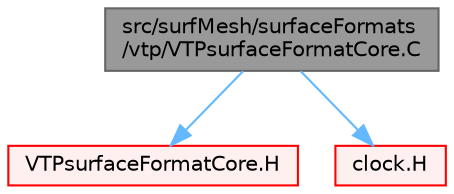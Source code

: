 digraph "src/surfMesh/surfaceFormats/vtp/VTPsurfaceFormatCore.C"
{
 // LATEX_PDF_SIZE
  bgcolor="transparent";
  edge [fontname=Helvetica,fontsize=10,labelfontname=Helvetica,labelfontsize=10];
  node [fontname=Helvetica,fontsize=10,shape=box,height=0.2,width=0.4];
  Node1 [id="Node000001",label="src/surfMesh/surfaceFormats\l/vtp/VTPsurfaceFormatCore.C",height=0.2,width=0.4,color="gray40", fillcolor="grey60", style="filled", fontcolor="black",tooltip=" "];
  Node1 -> Node2 [id="edge1_Node000001_Node000002",color="steelblue1",style="solid",tooltip=" "];
  Node2 [id="Node000002",label="VTPsurfaceFormatCore.H",height=0.2,width=0.4,color="red", fillcolor="#FFF0F0", style="filled",URL="$VTPsurfaceFormatCore_8H.html",tooltip=" "];
  Node1 -> Node185 [id="edge2_Node000001_Node000185",color="steelblue1",style="solid",tooltip=" "];
  Node185 [id="Node000185",label="clock.H",height=0.2,width=0.4,color="red", fillcolor="#FFF0F0", style="filled",URL="$clock_8H.html",tooltip=" "];
}

